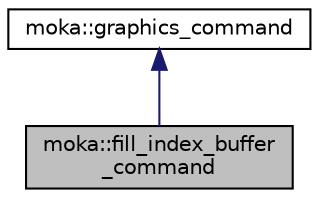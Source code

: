 digraph "moka::fill_index_buffer_command"
{
 // LATEX_PDF_SIZE
  edge [fontname="Helvetica",fontsize="10",labelfontname="Helvetica",labelfontsize="10"];
  node [fontname="Helvetica",fontsize="10",shape=record];
  Node0 [label="moka::fill_index_buffer\l_command",height=0.2,width=0.4,color="black", fillcolor="grey75", style="filled", fontcolor="black",tooltip="Fill an index buffer."];
  Node1 -> Node0 [dir="back",color="midnightblue",fontsize="10",style="solid",fontname="Helvetica"];
  Node1 [label="moka::graphics_command",height=0.2,width=0.4,color="black", fillcolor="white", style="filled",URL="$classmoka_1_1graphics__command.html",tooltip="Base type for graphics commands."];
}
